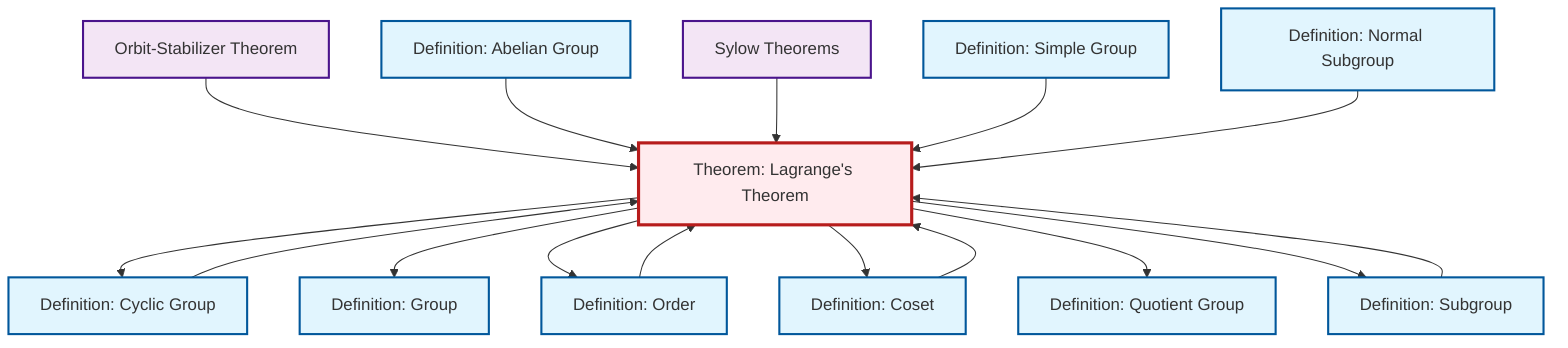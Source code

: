 graph TD
    classDef definition fill:#e1f5fe,stroke:#01579b,stroke-width:2px
    classDef theorem fill:#f3e5f5,stroke:#4a148c,stroke-width:2px
    classDef axiom fill:#fff3e0,stroke:#e65100,stroke-width:2px
    classDef example fill:#e8f5e9,stroke:#1b5e20,stroke-width:2px
    classDef current fill:#ffebee,stroke:#b71c1c,stroke-width:3px
    def-simple-group["Definition: Simple Group"]:::definition
    def-subgroup["Definition: Subgroup"]:::definition
    thm-orbit-stabilizer["Orbit-Stabilizer Theorem"]:::theorem
    def-cyclic-group["Definition: Cyclic Group"]:::definition
    def-order["Definition: Order"]:::definition
    thm-lagrange["Theorem: Lagrange's Theorem"]:::theorem
    def-abelian-group["Definition: Abelian Group"]:::definition
    thm-sylow["Sylow Theorems"]:::theorem
    def-normal-subgroup["Definition: Normal Subgroup"]:::definition
    def-coset["Definition: Coset"]:::definition
    def-quotient-group["Definition: Quotient Group"]:::definition
    def-group["Definition: Group"]:::definition
    thm-lagrange --> def-cyclic-group
    thm-orbit-stabilizer --> thm-lagrange
    thm-lagrange --> def-group
    thm-lagrange --> def-order
    thm-lagrange --> def-coset
    def-subgroup --> thm-lagrange
    def-abelian-group --> thm-lagrange
    def-coset --> thm-lagrange
    thm-lagrange --> def-quotient-group
    thm-lagrange --> def-subgroup
    thm-sylow --> thm-lagrange
    def-simple-group --> thm-lagrange
    def-order --> thm-lagrange
    def-cyclic-group --> thm-lagrange
    def-normal-subgroup --> thm-lagrange
    class thm-lagrange current
